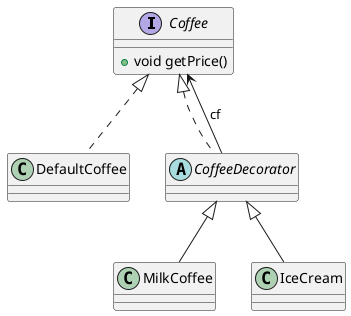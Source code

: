 @startuml
'https://plantuml.com/class-diagram

interface Coffee {
    + void getPrice()
}

class DefaultCoffee {}

abstract class CoffeeDecorator {}

class MilkCoffee {}

class IceCream {}

Coffee <|.. DefaultCoffee
Coffee <|.. CoffeeDecorator
CoffeeDecorator <|-- MilkCoffee
CoffeeDecorator <|-- IceCream
CoffeeDecorator --> Coffee:cf


@enduml
